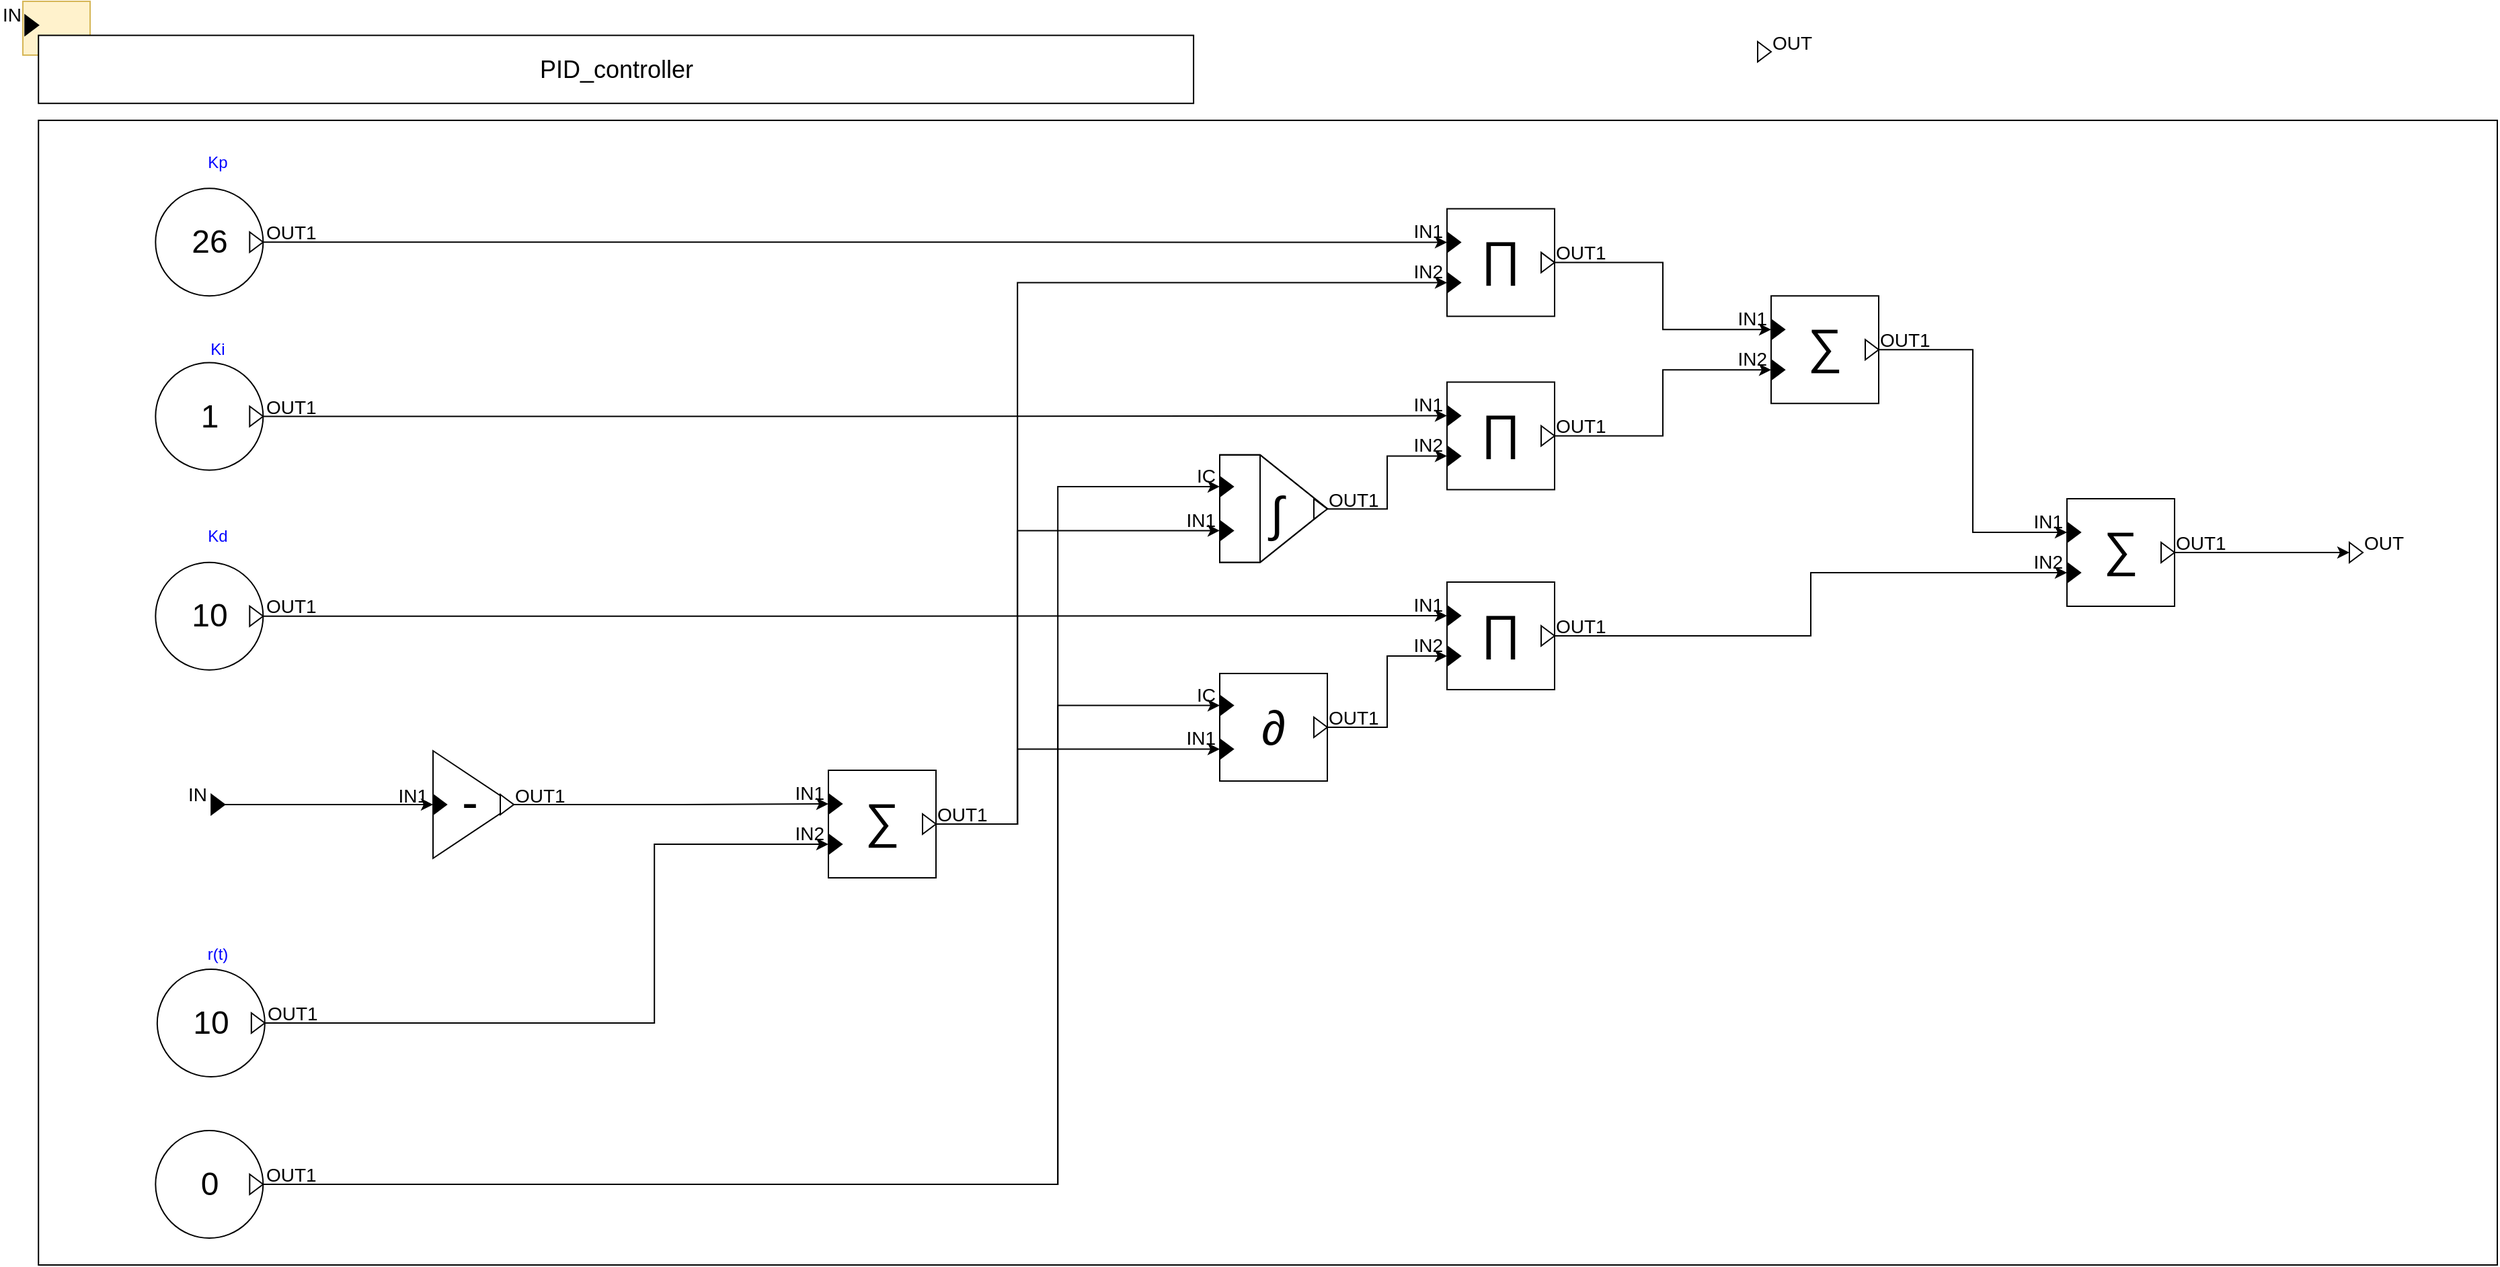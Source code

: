 <mxfile version="24.7.17">
  <diagram name="Page-1" id="Ytf1YM6_5MHViONbjU5g">
    <mxGraphModel dx="1670" dy="1486" grid="1" gridSize="10" guides="1" tooltips="1" connect="1" arrows="1" fold="1" page="1" pageScale="1" pageWidth="850" pageHeight="1100" math="0" shadow="0">
      <root>
        <mxCell id="0" />
        <mxCell id="1" parent="0" />
        <object label="" placeholders="1" class_name="PID_controller" id="xFvxAx3d5TRpq_XM0aEQ-90">
          <mxCell style="rounded=0;whiteSpace=wrap;html=1;fillColor=#fff2cc;strokeColor=#d6b656;container=0;connectable=0;allowArrows=0;treeFolding=0;moveCells=0;treeMoving=0;comic=0;rotatable=0;expand=1;autosize=1;resizeWidth=1;resizeHeight=1;metaEdit=1;" vertex="1" parent="1">
            <mxGeometry x="990" y="90" width="50" height="40" as="geometry">
              <mxRectangle x="40" y="400" width="50" height="40" as="alternateBounds" />
            </mxGeometry>
          </mxCell>
        </object>
        <object label="%class_name%" placeholders="1" id="xFvxAx3d5TRpq_XM0aEQ-91">
          <mxCell style="rounded=0;whiteSpace=wrap;html=1;fillColor=#ffffff;fontSize=18;connectable=0;allowArrows=0;rotatable=0;cloneable=0;deletable=0;" vertex="1" parent="xFvxAx3d5TRpq_XM0aEQ-90">
            <mxGeometry x="11.607" y="25.294" width="858.929" height="50.588" as="geometry" />
          </mxCell>
        </object>
        <mxCell id="xFvxAx3d5TRpq_XM0aEQ-92" value="" style="rounded=0;whiteSpace=wrap;html=1;fillColor=#ffffff;connectable=0;allowArrows=0;container=1;collapsible=0;portConstraintRotation=0;rotatable=0;cloneable=0;deletable=0;recursiveResize=0;" vertex="1" parent="xFvxAx3d5TRpq_XM0aEQ-90">
          <mxGeometry x="11.61" y="88.53" width="1828.39" height="851.47" as="geometry">
            <mxRectangle x="10" y="70" width="50" height="40" as="alternateBounds" />
          </mxGeometry>
        </mxCell>
        <object label="%value%" placeholders="1" value="26" block_name="" class_name="ConstantBlock" id="xFvxAx3d5TRpq_XM0aEQ-93">
          <mxCell style="ellipse;whiteSpace=wrap;html=1;comic=0;fillColor=#ffffff;fontSize=24;align=center;allowArrows=0;connectable=0;container=1;collapsible=0;recursiveResize=1;direction=west;resizable=0;metaEdit=1;" vertex="1" parent="xFvxAx3d5TRpq_XM0aEQ-92">
            <mxGeometry x="87.054" y="50.588" width="80" height="80" as="geometry" />
          </mxCell>
        </object>
        <object label="%name%" placeholders="1" name="OUT1" class_name="OutputPort" id="xFvxAx3d5TRpq_XM0aEQ-94">
          <mxCell style="triangle;fillColor=#ffffff;fontSize=14;points=[[1,0.5]];allowArrows=0;verticalAlign=middle;horizontal=1;spacingTop=0;align=left;spacingLeft=4;spacingRight=0;html=1;comic=0;treeFolding=0;treeMoving=0;movable=1;resizable=0;rotatable=1;deletable=1;editable=1;connectable=1;movableLabel=1;spacing=2;aspect=fixed;metaEdit=1;" vertex="1" parent="xFvxAx3d5TRpq_XM0aEQ-93">
            <mxGeometry x="70" y="32.5" width="10" height="15" as="geometry">
              <mxPoint x="6" y="-7" as="offset" />
            </mxGeometry>
          </mxCell>
        </object>
        <object label="%value%" placeholders="1" value="1" block_name="" class_name="ConstantBlock" id="xFvxAx3d5TRpq_XM0aEQ-95">
          <mxCell style="ellipse;whiteSpace=wrap;html=1;comic=0;fillColor=#ffffff;fontSize=24;align=center;allowArrows=0;connectable=0;container=1;collapsible=0;recursiveResize=1;direction=west;resizable=0;metaEdit=1;" vertex="1" parent="xFvxAx3d5TRpq_XM0aEQ-92">
            <mxGeometry x="87.054" y="180.221" width="80" height="80" as="geometry" />
          </mxCell>
        </object>
        <object label="%name%" placeholders="1" name="OUT1" class_name="OutputPort" id="xFvxAx3d5TRpq_XM0aEQ-96">
          <mxCell style="triangle;fillColor=#ffffff;fontSize=14;points=[[1,0.5]];allowArrows=0;verticalAlign=middle;horizontal=1;spacingTop=0;align=left;spacingLeft=4;spacingRight=0;html=1;comic=0;treeFolding=0;treeMoving=0;movable=1;resizable=0;rotatable=1;deletable=1;editable=1;connectable=1;movableLabel=1;spacing=2;aspect=fixed;metaEdit=1;" vertex="1" parent="xFvxAx3d5TRpq_XM0aEQ-95">
            <mxGeometry x="70" y="32.5" width="10" height="15" as="geometry">
              <mxPoint x="6" y="-7" as="offset" />
            </mxGeometry>
          </mxCell>
        </object>
        <object label="%value%" placeholders="1" value="10" block_name="" class_name="ConstantBlock" id="xFvxAx3d5TRpq_XM0aEQ-97">
          <mxCell style="ellipse;whiteSpace=wrap;html=1;comic=0;fillColor=#ffffff;fontSize=24;align=center;allowArrows=0;connectable=0;container=1;collapsible=0;recursiveResize=1;direction=west;resizable=0;metaEdit=1;" vertex="1" parent="xFvxAx3d5TRpq_XM0aEQ-92">
            <mxGeometry x="87.054" y="328.824" width="80" height="80" as="geometry" />
          </mxCell>
        </object>
        <object label="%name%" placeholders="1" name="OUT1" class_name="OutputPort" id="xFvxAx3d5TRpq_XM0aEQ-98">
          <mxCell style="triangle;fillColor=#ffffff;fontSize=14;points=[[1,0.5]];allowArrows=0;verticalAlign=middle;horizontal=1;spacingTop=0;align=left;spacingLeft=4;spacingRight=0;html=1;comic=0;treeFolding=0;treeMoving=0;movable=1;resizable=0;rotatable=1;deletable=1;editable=1;connectable=1;movableLabel=1;spacing=2;aspect=fixed;metaEdit=1;" vertex="1" parent="xFvxAx3d5TRpq_XM0aEQ-97">
            <mxGeometry x="70" y="32.5" width="10" height="15" as="geometry">
              <mxPoint x="6" y="-7" as="offset" />
            </mxGeometry>
          </mxCell>
        </object>
        <mxCell id="xFvxAx3d5TRpq_XM0aEQ-99" value="Kp" style="text;html=1;align=center;verticalAlign=middle;whiteSpace=wrap;rounded=0;fontColor=#0000FF;" vertex="1" parent="xFvxAx3d5TRpq_XM0aEQ-92">
          <mxGeometry x="98.661" y="12.647" width="69.643" height="37.941" as="geometry" />
        </mxCell>
        <mxCell id="xFvxAx3d5TRpq_XM0aEQ-100" value="Ki" style="text;html=1;align=center;verticalAlign=middle;whiteSpace=wrap;rounded=0;fontColor=#0000FF;" vertex="1" parent="xFvxAx3d5TRpq_XM0aEQ-92">
          <mxGeometry x="98.661" y="151.765" width="69.643" height="37.941" as="geometry" />
        </mxCell>
        <mxCell id="xFvxAx3d5TRpq_XM0aEQ-101" value="Kd" style="text;html=1;align=center;verticalAlign=middle;whiteSpace=wrap;rounded=0;fontColor=#0000FF;" vertex="1" parent="xFvxAx3d5TRpq_XM0aEQ-92">
          <mxGeometry x="98.661" y="290.882" width="69.643" height="37.941" as="geometry" />
        </mxCell>
        <mxCell id="xFvxAx3d5TRpq_XM0aEQ-102" style="edgeStyle=orthogonalEdgeStyle;rounded=0;orthogonalLoop=1;jettySize=auto;html=1;exitX=1;exitY=0.5;exitDx=0;exitDy=0;entryX=0;entryY=0.5;entryDx=0;entryDy=0;" edge="1" parent="xFvxAx3d5TRpq_XM0aEQ-92" source="xFvxAx3d5TRpq_XM0aEQ-103" target="xFvxAx3d5TRpq_XM0aEQ-110">
          <mxGeometry relative="1" as="geometry" />
        </mxCell>
        <object label="%name%" placeholders="1" name="IN" class_name="InputPort" id="xFvxAx3d5TRpq_XM0aEQ-103">
          <mxCell style="triangle;fontSize=14;points=[[0,0.5],[1,0.5]];allowArrows=0;verticalAlign=middle;horizontal=1;spacingTop=0;align=right;spacingLeft=0;spacingRight=8;html=1;comic=0;treeFolding=0;treeMoving=0;resizable=0;movableLabel=1;spacing=2;aspect=fixed;fillColor=#000000;metaEdit=1;" vertex="1" parent="xFvxAx3d5TRpq_XM0aEQ-92">
            <mxGeometry x="128.483" y="501.471" width="10" height="15" as="geometry">
              <mxPoint x="-4" y="-8" as="offset" />
            </mxGeometry>
          </mxCell>
        </object>
        <object label="%name%" placeholders="1" name="OUT" class_name="OutputPort" id="xFvxAx3d5TRpq_XM0aEQ-104">
          <mxCell style="triangle;fillColor=#ffffff;fontSize=14;points=[[0,0.5],[1,0.5]];allowArrows=0;verticalAlign=middle;horizontal=1;spacingTop=0;align=left;spacingLeft=4;spacingRight=0;html=1;comic=0;treeFolding=0;treeMoving=0;movable=1;resizable=0;rotatable=1;deletable=1;editable=1;connectable=1;movableLabel=1;spacing=2;aspect=fixed;metaEdit=1;" vertex="1" parent="xFvxAx3d5TRpq_XM0aEQ-92">
            <mxGeometry x="1718.393" y="313.971" width="10" height="15" as="geometry">
              <mxPoint x="5" y="-7" as="offset" />
            </mxGeometry>
          </mxCell>
        </object>
        <object label="%value%" placeholders="1" value="10" block_name="" class_name="ConstantBlock" id="xFvxAx3d5TRpq_XM0aEQ-105">
          <mxCell style="ellipse;whiteSpace=wrap;html=1;comic=0;fillColor=#ffffff;fontSize=24;align=center;allowArrows=0;connectable=0;container=1;collapsible=0;recursiveResize=1;direction=west;resizable=0;metaEdit=1;" vertex="1" parent="xFvxAx3d5TRpq_XM0aEQ-92">
            <mxGeometry x="88.304" y="631.474" width="80" height="80" as="geometry" />
          </mxCell>
        </object>
        <object label="%name%" placeholders="1" name="OUT1" class_name="OutputPort" id="xFvxAx3d5TRpq_XM0aEQ-106">
          <mxCell style="triangle;fillColor=#ffffff;fontSize=14;points=[[1,0.5]];allowArrows=0;verticalAlign=middle;horizontal=1;spacingTop=0;align=left;spacingLeft=4;spacingRight=0;html=1;comic=0;treeFolding=0;treeMoving=0;movable=1;resizable=0;rotatable=1;deletable=1;editable=1;connectable=1;movableLabel=1;spacing=2;aspect=fixed;metaEdit=1;" vertex="1" parent="xFvxAx3d5TRpq_XM0aEQ-105">
            <mxGeometry x="70" y="32.5" width="10" height="15" as="geometry">
              <mxPoint x="6" y="-7" as="offset" />
            </mxGeometry>
          </mxCell>
        </object>
        <mxCell id="xFvxAx3d5TRpq_XM0aEQ-107" value="r(t)" style="text;html=1;align=center;verticalAlign=middle;whiteSpace=wrap;rounded=0;fontColor=#0000FF;" vertex="1" parent="xFvxAx3d5TRpq_XM0aEQ-92">
          <mxGeometry x="98.661" y="601.472" width="69.643" height="37.941" as="geometry" />
        </mxCell>
        <object label="%symbol%" placeholders="1" symbol="-" class_name="NegatorBlock" block_name="" id="xFvxAx3d5TRpq_XM0aEQ-108">
          <mxCell style="triangle;whiteSpace=wrap;html=1;comic=0;fontSize=36;align=center;allowArrows=0;recursiveResize=0;resizable=0;fillColor=#FFFFFF;points=[];spacingLeft=-5;container=1;collapsible=0;spacingTop=-6;metaEdit=1;connectable=0;" vertex="1" parent="xFvxAx3d5TRpq_XM0aEQ-92">
            <mxGeometry x="293.393" y="468.971" width="60" height="80" as="geometry" />
          </mxCell>
        </object>
        <object label="%name%" placeholders="1" name="OUT1" class_name="OutputPort" id="xFvxAx3d5TRpq_XM0aEQ-109">
          <mxCell style="triangle;fillColor=#ffffff;fontSize=14;points=[[1,0.5]];allowArrows=0;verticalAlign=middle;horizontal=1;spacingTop=0;align=left;spacingLeft=4;spacingRight=0;html=1;comic=0;treeFolding=0;treeMoving=0;movable=1;resizable=0;rotatable=1;deletable=1;editable=1;connectable=1;movableLabel=1;spacing=2;aspect=fixed;metaEdit=1;" vertex="1" parent="xFvxAx3d5TRpq_XM0aEQ-108">
            <mxGeometry x="50" y="32.5" width="10" height="15" as="geometry">
              <mxPoint x="5" y="-7" as="offset" />
            </mxGeometry>
          </mxCell>
        </object>
        <object label="%name%" placeholders="1" name="IN1" class_name="InputPort" id="xFvxAx3d5TRpq_XM0aEQ-110">
          <mxCell style="triangle;fontSize=14;points=[[0,0.5]];allowArrows=0;verticalAlign=middle;horizontal=1;spacingTop=0;align=right;spacingLeft=0;spacingRight=8;html=1;comic=0;treeFolding=0;treeMoving=0;resizable=0;movableLabel=1;spacing=2;aspect=fixed;fillColor=#000000;metaEdit=1;" vertex="1" parent="xFvxAx3d5TRpq_XM0aEQ-108">
            <mxGeometry y="32.5" width="10" height="15" as="geometry">
              <mxPoint x="-5" y="-7" as="offset" />
            </mxGeometry>
          </mxCell>
        </object>
        <object label="%symbol%" placeholders="1" symbol="&amp;sum;" class_name="AdderBlock" block_name="" numberOfInputs="2" id="xFvxAx3d5TRpq_XM0aEQ-111">
          <mxCell style="whiteSpace=wrap;html=1;aspect=fixed;comic=0;fillColor=#FFFFFF;fontSize=36;align=center;resizable=0;container=1;collapsible=0;points=[];allowArrows=0;spacingTop=-6;metaEdit=1;connectable=0;" vertex="1" parent="xFvxAx3d5TRpq_XM0aEQ-92">
            <mxGeometry x="587.393" y="483.471" width="80" height="80" as="geometry" />
          </mxCell>
        </object>
        <object label="%name%" placeholders="1" name="OUT1" class_name="OutputPort" id="xFvxAx3d5TRpq_XM0aEQ-112">
          <mxCell style="triangle;fillColor=#ffffff;fontSize=14;points=[[1,0.5]];allowArrows=0;verticalAlign=middle;horizontal=1;spacingTop=0;align=left;spacingLeft=4;spacingRight=0;html=1;comic=0;treeFolding=0;treeMoving=0;movable=1;resizable=0;rotatable=1;deletable=1;editable=1;connectable=1;movableLabel=1;spacing=2;aspect=fixed;metaEdit=1;" vertex="1" parent="xFvxAx3d5TRpq_XM0aEQ-111">
            <mxGeometry x="70" y="32.5" width="10" height="15" as="geometry">
              <mxPoint x="5" y="-7" as="offset" />
            </mxGeometry>
          </mxCell>
        </object>
        <object label="%name%" placeholders="1" name="IN1" class_name="InputPort" id="xFvxAx3d5TRpq_XM0aEQ-113">
          <mxCell style="triangle;fontSize=14;points=[[0,0.5]];allowArrows=0;verticalAlign=middle;horizontal=1;spacingTop=0;align=right;spacingLeft=0;spacingRight=8;html=1;comic=0;treeFolding=0;treeMoving=0;resizable=0;movableLabel=1;spacing=2;aspect=fixed;fillColor=#000000;metaEdit=1;" vertex="1" parent="xFvxAx3d5TRpq_XM0aEQ-111">
            <mxGeometry y="17.5" width="10" height="15" as="geometry">
              <mxPoint x="-4" y="-8" as="offset" />
            </mxGeometry>
          </mxCell>
        </object>
        <object label="%name%" placeholders="1" name="IN2" class_name="InputPort" id="xFvxAx3d5TRpq_XM0aEQ-114">
          <mxCell style="triangle;fontSize=14;points=[[0,0.5]];allowArrows=0;verticalAlign=middle;horizontal=1;spacingTop=0;align=right;spacingLeft=0;spacingRight=8;html=1;comic=0;treeFolding=0;treeMoving=0;resizable=0;movableLabel=1;spacing=2;aspect=fixed;fillColor=#000000;metaEdit=1;" vertex="1" parent="xFvxAx3d5TRpq_XM0aEQ-111">
            <mxGeometry y="47.5" width="10" height="15" as="geometry">
              <mxPoint x="-4" y="-8" as="offset" />
            </mxGeometry>
          </mxCell>
        </object>
        <mxCell id="xFvxAx3d5TRpq_XM0aEQ-115" style="edgeStyle=orthogonalEdgeStyle;rounded=0;orthogonalLoop=1;jettySize=auto;html=1;exitX=1;exitY=0.5;exitDx=0;exitDy=0;entryX=0;entryY=0.5;entryDx=0;entryDy=0;" edge="1" parent="xFvxAx3d5TRpq_XM0aEQ-92" source="xFvxAx3d5TRpq_XM0aEQ-106" target="xFvxAx3d5TRpq_XM0aEQ-114">
          <mxGeometry relative="1" as="geometry">
            <Array as="points">
              <mxPoint x="458" y="671" />
              <mxPoint x="458" y="538" />
            </Array>
          </mxGeometry>
        </mxCell>
        <mxCell id="xFvxAx3d5TRpq_XM0aEQ-116" style="edgeStyle=orthogonalEdgeStyle;rounded=0;orthogonalLoop=1;jettySize=auto;html=1;exitX=1;exitY=0.5;exitDx=0;exitDy=0;entryX=0;entryY=0.5;entryDx=0;entryDy=0;" edge="1" parent="xFvxAx3d5TRpq_XM0aEQ-92" source="xFvxAx3d5TRpq_XM0aEQ-109" target="xFvxAx3d5TRpq_XM0aEQ-113">
          <mxGeometry relative="1" as="geometry" />
        </mxCell>
        <object label="%symbol%" placeholders="1" symbol="&amp;part;" class_name="DerivatorBlock" block_name="" id="xFvxAx3d5TRpq_XM0aEQ-117">
          <mxCell style="whiteSpace=wrap;html=1;aspect=fixed;comic=0;fillColor=#FFFFFF;fontSize=36;align=center;resizable=0;container=1;collapsible=0;points=[];allowArrows=0;metaEdit=1;connectable=0;" vertex="1" parent="xFvxAx3d5TRpq_XM0aEQ-92">
            <mxGeometry x="878.393" y="411.471" width="80" height="80" as="geometry" />
          </mxCell>
        </object>
        <object label="%name%" placeholders="1" name="OUT1" class_name="OutputPort" id="xFvxAx3d5TRpq_XM0aEQ-118">
          <mxCell style="triangle;fillColor=#ffffff;fontSize=14;points=[[1,0.5]];allowArrows=0;verticalAlign=middle;horizontal=1;spacingTop=0;align=left;spacingLeft=4;spacingRight=0;html=1;comic=0;treeFolding=0;treeMoving=0;movable=1;resizable=0;rotatable=1;deletable=1;editable=1;connectable=1;movableLabel=1;spacing=2;aspect=fixed;metaEdit=1;" vertex="1" parent="xFvxAx3d5TRpq_XM0aEQ-117">
            <mxGeometry x="70" y="32.5" width="10" height="15" as="geometry">
              <mxPoint x="5" y="-7" as="offset" />
            </mxGeometry>
          </mxCell>
        </object>
        <object label="%name%" placeholders="1" name="IC" class_name="InputPort" id="xFvxAx3d5TRpq_XM0aEQ-119">
          <mxCell style="triangle;fontSize=14;points=[[0,0.5]];allowArrows=0;verticalAlign=middle;horizontal=1;spacingTop=0;align=right;spacingLeft=0;spacingRight=8;html=1;comic=0;treeFolding=0;treeMoving=0;resizable=0;movableLabel=1;spacing=2;aspect=fixed;fillColor=#000000;metaEdit=1;" vertex="1" parent="xFvxAx3d5TRpq_XM0aEQ-117">
            <mxGeometry y="16.25" width="10" height="15" as="geometry">
              <mxPoint x="-4" y="-8" as="offset" />
            </mxGeometry>
          </mxCell>
        </object>
        <object label="%name%" placeholders="1" name="IN1" class_name="InputPort" id="xFvxAx3d5TRpq_XM0aEQ-120">
          <mxCell style="triangle;fontSize=14;points=[[0,0.5]];allowArrows=0;verticalAlign=middle;horizontal=1;spacingTop=0;align=right;spacingLeft=0;spacingRight=8;html=1;comic=0;treeFolding=0;treeMoving=0;resizable=0;movableLabel=1;spacing=2;aspect=fixed;fillColor=#000000;metaEdit=1;" vertex="1" parent="xFvxAx3d5TRpq_XM0aEQ-117">
            <mxGeometry y="48.75" width="10" height="15" as="geometry">
              <mxPoint x="-4" y="-8" as="offset" />
            </mxGeometry>
          </mxCell>
        </object>
        <object label="%symbol%" placeholders="1" symbol="&amp;sum;" class_name="AdderBlock" block_name="" numberOfInputs="2" id="xFvxAx3d5TRpq_XM0aEQ-121">
          <mxCell style="whiteSpace=wrap;html=1;aspect=fixed;comic=0;fillColor=#FFFFFF;fontSize=36;align=center;resizable=0;container=1;collapsible=0;points=[];allowArrows=0;spacingTop=-6;metaEdit=1;connectable=0;" vertex="1" parent="xFvxAx3d5TRpq_XM0aEQ-92">
            <mxGeometry x="1288.393" y="130.591" width="80" height="80" as="geometry" />
          </mxCell>
        </object>
        <object label="%name%" placeholders="1" name="OUT1" class_name="OutputPort" id="xFvxAx3d5TRpq_XM0aEQ-122">
          <mxCell style="triangle;fillColor=#ffffff;fontSize=14;points=[[1,0.5]];allowArrows=0;verticalAlign=middle;horizontal=1;spacingTop=0;align=left;spacingLeft=4;spacingRight=0;html=1;comic=0;treeFolding=0;treeMoving=0;movable=1;resizable=0;rotatable=1;deletable=1;editable=1;connectable=1;movableLabel=1;spacing=2;aspect=fixed;metaEdit=1;" vertex="1" parent="xFvxAx3d5TRpq_XM0aEQ-121">
            <mxGeometry x="70" y="32.5" width="10" height="15" as="geometry">
              <mxPoint x="5" y="-7" as="offset" />
            </mxGeometry>
          </mxCell>
        </object>
        <object label="%name%" placeholders="1" name="IN1" class_name="InputPort" id="xFvxAx3d5TRpq_XM0aEQ-123">
          <mxCell style="triangle;fontSize=14;points=[[0,0.5]];allowArrows=0;verticalAlign=middle;horizontal=1;spacingTop=0;align=right;spacingLeft=0;spacingRight=8;html=1;comic=0;treeFolding=0;treeMoving=0;resizable=0;movableLabel=1;spacing=2;aspect=fixed;fillColor=#000000;metaEdit=1;" vertex="1" parent="xFvxAx3d5TRpq_XM0aEQ-121">
            <mxGeometry y="17.5" width="10" height="15" as="geometry">
              <mxPoint x="-4" y="-8" as="offset" />
            </mxGeometry>
          </mxCell>
        </object>
        <object label="%name%" placeholders="1" name="IN2" class_name="InputPort" id="xFvxAx3d5TRpq_XM0aEQ-124">
          <mxCell style="triangle;fontSize=14;points=[[0,0.5]];allowArrows=0;verticalAlign=middle;horizontal=1;spacingTop=0;align=right;spacingLeft=0;spacingRight=8;html=1;comic=0;treeFolding=0;treeMoving=0;resizable=0;movableLabel=1;spacing=2;aspect=fixed;fillColor=#000000;metaEdit=1;" vertex="1" parent="xFvxAx3d5TRpq_XM0aEQ-121">
            <mxGeometry y="47.5" width="10" height="15" as="geometry">
              <mxPoint x="-4" y="-8" as="offset" />
            </mxGeometry>
          </mxCell>
        </object>
        <object label="%symbol%" placeholders="1" symbol="&amp;sum;" class_name="AdderBlock" block_name="" numberOfInputs="2" id="xFvxAx3d5TRpq_XM0aEQ-125">
          <mxCell style="whiteSpace=wrap;html=1;aspect=fixed;comic=0;fillColor=#FFFFFF;fontSize=36;align=center;resizable=0;container=1;collapsible=0;points=[];allowArrows=0;spacingTop=-6;metaEdit=1;connectable=0;" vertex="1" parent="xFvxAx3d5TRpq_XM0aEQ-92">
            <mxGeometry x="1508.393" y="281.471" width="80" height="80" as="geometry" />
          </mxCell>
        </object>
        <object label="%name%" placeholders="1" name="OUT1" class_name="OutputPort" id="xFvxAx3d5TRpq_XM0aEQ-126">
          <mxCell style="triangle;fillColor=#ffffff;fontSize=14;points=[[1,0.5]];allowArrows=0;verticalAlign=middle;horizontal=1;spacingTop=0;align=left;spacingLeft=4;spacingRight=0;html=1;comic=0;treeFolding=0;treeMoving=0;movable=1;resizable=0;rotatable=1;deletable=1;editable=1;connectable=1;movableLabel=1;spacing=2;aspect=fixed;metaEdit=1;" vertex="1" parent="xFvxAx3d5TRpq_XM0aEQ-125">
            <mxGeometry x="70" y="32.5" width="10" height="15" as="geometry">
              <mxPoint x="5" y="-7" as="offset" />
            </mxGeometry>
          </mxCell>
        </object>
        <object label="%name%" placeholders="1" name="IN1" class_name="InputPort" id="xFvxAx3d5TRpq_XM0aEQ-127">
          <mxCell style="triangle;fontSize=14;points=[[0,0.5]];allowArrows=0;verticalAlign=middle;horizontal=1;spacingTop=0;align=right;spacingLeft=0;spacingRight=8;html=1;comic=0;treeFolding=0;treeMoving=0;resizable=0;movableLabel=1;spacing=2;aspect=fixed;fillColor=#000000;metaEdit=1;" vertex="1" parent="xFvxAx3d5TRpq_XM0aEQ-125">
            <mxGeometry y="17.5" width="10" height="15" as="geometry">
              <mxPoint x="-4" y="-8" as="offset" />
            </mxGeometry>
          </mxCell>
        </object>
        <object label="%name%" placeholders="1" name="IN2" class_name="InputPort" id="xFvxAx3d5TRpq_XM0aEQ-128">
          <mxCell style="triangle;fontSize=14;points=[[0,0.5]];allowArrows=0;verticalAlign=middle;horizontal=1;spacingTop=0;align=right;spacingLeft=0;spacingRight=8;html=1;comic=0;treeFolding=0;treeMoving=0;resizable=0;movableLabel=1;spacing=2;aspect=fixed;fillColor=#000000;metaEdit=1;" vertex="1" parent="xFvxAx3d5TRpq_XM0aEQ-125">
            <mxGeometry y="47.5" width="10" height="15" as="geometry">
              <mxPoint x="-4" y="-8" as="offset" />
            </mxGeometry>
          </mxCell>
        </object>
        <object label="%symbol%" placeholders="1" symbol="&amp;prod;" class_name="ProductBlock" block_name="" numberOfInputs="2" id="xFvxAx3d5TRpq_XM0aEQ-129">
          <mxCell style="whiteSpace=wrap;html=1;aspect=fixed;comic=0;fillColor=#FFFFFF;fontSize=36;align=center;resizable=0;container=1;collapsible=0;points=[];allowArrows=0;spacingTop=-6;metaEdit=1;connectable=0;" vertex="1" parent="xFvxAx3d5TRpq_XM0aEQ-92">
            <mxGeometry x="1047.39" y="65.76" width="80" height="80" as="geometry" />
          </mxCell>
        </object>
        <object label="%name%" placeholders="1" name="OUT1" class_name="OutputPort" id="xFvxAx3d5TRpq_XM0aEQ-130">
          <mxCell style="triangle;fillColor=#ffffff;fontSize=14;points=[[1,0.5]];allowArrows=0;verticalAlign=middle;horizontal=1;spacingTop=0;align=left;spacingLeft=4;spacingRight=0;html=1;comic=0;treeFolding=0;treeMoving=0;movable=1;resizable=0;rotatable=1;deletable=1;editable=1;connectable=1;movableLabel=1;spacing=2;aspect=fixed;metaEdit=1;" vertex="1" parent="xFvxAx3d5TRpq_XM0aEQ-129">
            <mxGeometry x="70" y="32.5" width="10" height="15" as="geometry">
              <mxPoint x="5" y="-7" as="offset" />
            </mxGeometry>
          </mxCell>
        </object>
        <object label="%name%" placeholders="1" name="IN1" class_name="InputPort" id="xFvxAx3d5TRpq_XM0aEQ-131">
          <mxCell style="triangle;fontSize=14;points=[[0,0.5]];allowArrows=0;verticalAlign=middle;horizontal=1;spacingTop=0;align=right;spacingLeft=0;spacingRight=8;html=1;comic=0;treeFolding=0;treeMoving=0;resizable=0;movableLabel=1;spacing=2;aspect=fixed;fillColor=#000000;metaEdit=1;" vertex="1" parent="xFvxAx3d5TRpq_XM0aEQ-129">
            <mxGeometry y="17.5" width="10" height="15" as="geometry">
              <mxPoint x="-4" y="-8" as="offset" />
            </mxGeometry>
          </mxCell>
        </object>
        <object label="%name%" placeholders="1" name="IN2" class_name="InputPort" id="xFvxAx3d5TRpq_XM0aEQ-132">
          <mxCell style="triangle;fontSize=14;points=[[0,0.5]];allowArrows=0;verticalAlign=middle;horizontal=1;spacingTop=0;align=right;spacingLeft=0;spacingRight=8;html=1;comic=0;treeFolding=0;treeMoving=0;resizable=0;movableLabel=1;spacing=2;aspect=fixed;fillColor=#000000;metaEdit=1;" vertex="1" parent="xFvxAx3d5TRpq_XM0aEQ-129">
            <mxGeometry y="47.5" width="10" height="15" as="geometry">
              <mxPoint x="-4" y="-8" as="offset" />
            </mxGeometry>
          </mxCell>
        </object>
        <mxCell id="xFvxAx3d5TRpq_XM0aEQ-133" style="edgeStyle=orthogonalEdgeStyle;rounded=0;orthogonalLoop=1;jettySize=auto;html=1;exitX=1;exitY=0.5;exitDx=0;exitDy=0;entryX=0;entryY=0.5;entryDx=0;entryDy=0;" edge="1" parent="xFvxAx3d5TRpq_XM0aEQ-92" source="xFvxAx3d5TRpq_XM0aEQ-94" target="xFvxAx3d5TRpq_XM0aEQ-131">
          <mxGeometry relative="1" as="geometry" />
        </mxCell>
        <mxCell id="xFvxAx3d5TRpq_XM0aEQ-134" style="edgeStyle=orthogonalEdgeStyle;rounded=0;orthogonalLoop=1;jettySize=auto;html=1;exitX=1;exitY=0.5;exitDx=0;exitDy=0;entryX=0;entryY=0.5;entryDx=0;entryDy=0;" edge="1" parent="xFvxAx3d5TRpq_XM0aEQ-92" source="xFvxAx3d5TRpq_XM0aEQ-112" target="xFvxAx3d5TRpq_XM0aEQ-132">
          <mxGeometry relative="1" as="geometry">
            <Array as="points">
              <mxPoint x="728" y="523" />
              <mxPoint x="728" y="121" />
            </Array>
          </mxGeometry>
        </mxCell>
        <object label="%symbol%" placeholders="1" symbol="&amp;prod;" class_name="ProductBlock" block_name="" numberOfInputs="2" id="xFvxAx3d5TRpq_XM0aEQ-135">
          <mxCell style="whiteSpace=wrap;html=1;aspect=fixed;comic=0;fillColor=#FFFFFF;fontSize=36;align=center;resizable=0;container=1;collapsible=0;points=[];allowArrows=0;spacingTop=-6;metaEdit=1;connectable=0;" vertex="1" parent="xFvxAx3d5TRpq_XM0aEQ-92">
            <mxGeometry x="1047.39" y="194.71" width="80" height="80" as="geometry" />
          </mxCell>
        </object>
        <object label="%name%" placeholders="1" name="OUT1" class_name="OutputPort" id="xFvxAx3d5TRpq_XM0aEQ-136">
          <mxCell style="triangle;fillColor=#ffffff;fontSize=14;points=[[1,0.5]];allowArrows=0;verticalAlign=middle;horizontal=1;spacingTop=0;align=left;spacingLeft=4;spacingRight=0;html=1;comic=0;treeFolding=0;treeMoving=0;movable=1;resizable=0;rotatable=1;deletable=1;editable=1;connectable=1;movableLabel=1;spacing=2;aspect=fixed;metaEdit=1;" vertex="1" parent="xFvxAx3d5TRpq_XM0aEQ-135">
            <mxGeometry x="70" y="32.5" width="10" height="15" as="geometry">
              <mxPoint x="5" y="-7" as="offset" />
            </mxGeometry>
          </mxCell>
        </object>
        <object label="%name%" placeholders="1" name="IN1" class_name="InputPort" id="xFvxAx3d5TRpq_XM0aEQ-137">
          <mxCell style="triangle;fontSize=14;points=[[0,0.5]];allowArrows=0;verticalAlign=middle;horizontal=1;spacingTop=0;align=right;spacingLeft=0;spacingRight=8;html=1;comic=0;treeFolding=0;treeMoving=0;resizable=0;movableLabel=1;spacing=2;aspect=fixed;fillColor=#000000;metaEdit=1;" vertex="1" parent="xFvxAx3d5TRpq_XM0aEQ-135">
            <mxGeometry y="17.5" width="10" height="15" as="geometry">
              <mxPoint x="-4" y="-8" as="offset" />
            </mxGeometry>
          </mxCell>
        </object>
        <object label="%name%" placeholders="1" name="IN2" class_name="InputPort" id="xFvxAx3d5TRpq_XM0aEQ-138">
          <mxCell style="triangle;fontSize=14;points=[[0,0.5]];allowArrows=0;verticalAlign=middle;horizontal=1;spacingTop=0;align=right;spacingLeft=0;spacingRight=8;html=1;comic=0;treeFolding=0;treeMoving=0;resizable=0;movableLabel=1;spacing=2;aspect=fixed;fillColor=#000000;metaEdit=1;" vertex="1" parent="xFvxAx3d5TRpq_XM0aEQ-135">
            <mxGeometry y="47.5" width="10" height="15" as="geometry">
              <mxPoint x="-4" y="-8" as="offset" />
            </mxGeometry>
          </mxCell>
        </object>
        <mxCell id="xFvxAx3d5TRpq_XM0aEQ-139" style="edgeStyle=orthogonalEdgeStyle;rounded=0;orthogonalLoop=1;jettySize=auto;html=1;exitX=1;exitY=0.5;exitDx=0;exitDy=0;entryX=0;entryY=0.5;entryDx=0;entryDy=0;" edge="1" parent="xFvxAx3d5TRpq_XM0aEQ-92" source="xFvxAx3d5TRpq_XM0aEQ-96" target="xFvxAx3d5TRpq_XM0aEQ-137">
          <mxGeometry relative="1" as="geometry" />
        </mxCell>
        <object label="%symbol%" class_name="IntegratorBlock" block_name="" symbol="&amp;int;" placeholders="1" id="xFvxAx3d5TRpq_XM0aEQ-140">
          <mxCell style="shape=stencil(7ZVNDoMgEIVPw95IF24b294DFSuRggGq7e3LjzYSS6NRdybGMM7jyzi8CQCmskINBnFUAXgBcZxE+qXDzg+RbHCu3LcWCYIyil1GKsFr3JFC9QTCKiyIMll4BdFZa8zzXcA054xpGuFMepKJEMS3kHakylBe3wV/suIfbVA3yBQ60f1UD3sevDUterkf7Fvy9iJd6lIqJWxEhftgEx972qncZCvuZticcomXbbWGC/jDd2XAciNRyQWeb8qSUOoGKVjxYeTDyOuOe6eDWd/AWXM3SOeOiYUGplAvbNrdfTbzAQ==);whiteSpace=wrap;html=1;aspect=fixed;resizable=0;container=1;collapsible=0;spacingLeft=5;connectable=0;allowArrows=0;fontSize=36;spacingTop=7;metaEdit=1;" vertex="1" parent="xFvxAx3d5TRpq_XM0aEQ-92">
            <mxGeometry x="878.39" y="248.82" width="80" height="80" as="geometry" />
          </mxCell>
        </object>
        <object label="%name%" placeholders="1" name="OUT1" class_name="OutputPort" id="xFvxAx3d5TRpq_XM0aEQ-141">
          <mxCell style="triangle;fillColor=#ffffff;fontSize=14;points=[[1,0.5]];allowArrows=0;verticalAlign=middle;horizontal=1;spacingTop=0;align=left;spacingLeft=4;spacingRight=0;html=1;comic=0;treeFolding=0;treeMoving=0;movable=1;resizable=0;rotatable=1;deletable=1;editable=1;connectable=1;movableLabel=1;spacing=2;aspect=fixed;metaEdit=1;" vertex="1" parent="xFvxAx3d5TRpq_XM0aEQ-140">
            <mxGeometry x="70" y="32.75" width="10" height="15" as="geometry">
              <mxPoint x="5" y="-7" as="offset" />
            </mxGeometry>
          </mxCell>
        </object>
        <object label="%name%" placeholders="1" name="IC" class_name="InputPort" id="xFvxAx3d5TRpq_XM0aEQ-142">
          <mxCell style="triangle;fontSize=14;points=[[0,0.5]];allowArrows=0;verticalAlign=middle;horizontal=1;spacingTop=0;align=right;spacingLeft=0;spacingRight=8;html=1;comic=0;treeFolding=0;treeMoving=0;resizable=0;movableLabel=1;spacing=2;aspect=fixed;fillColor=#000000;metaEdit=1;" vertex="1" parent="xFvxAx3d5TRpq_XM0aEQ-140">
            <mxGeometry y="16.12" width="10" height="15" as="geometry">
              <mxPoint x="-4" y="-8" as="offset" />
            </mxGeometry>
          </mxCell>
        </object>
        <object label="%name%" placeholders="1" name="IN1" class_name="InputPort" id="xFvxAx3d5TRpq_XM0aEQ-143">
          <mxCell style="triangle;fontSize=14;points=[[0,0.5]];allowArrows=0;verticalAlign=middle;horizontal=1;spacingTop=0;align=right;spacingLeft=0;spacingRight=8;html=1;comic=0;treeFolding=0;treeMoving=0;resizable=0;movableLabel=1;spacing=2;aspect=fixed;fillColor=#000000;metaEdit=1;" vertex="1" parent="xFvxAx3d5TRpq_XM0aEQ-140">
            <mxGeometry y="48.87" width="10" height="15" as="geometry">
              <mxPoint x="-4" y="-8" as="offset" />
            </mxGeometry>
          </mxCell>
        </object>
        <mxCell id="xFvxAx3d5TRpq_XM0aEQ-144" style="edgeStyle=orthogonalEdgeStyle;rounded=0;orthogonalLoop=1;jettySize=auto;html=1;exitX=1;exitY=0.5;exitDx=0;exitDy=0;entryX=0;entryY=0.5;entryDx=0;entryDy=0;" edge="1" parent="xFvxAx3d5TRpq_XM0aEQ-92" source="xFvxAx3d5TRpq_XM0aEQ-141" target="xFvxAx3d5TRpq_XM0aEQ-138">
          <mxGeometry relative="1" as="geometry" />
        </mxCell>
        <object label="%symbol%" placeholders="1" symbol="&amp;prod;" class_name="ProductBlock" block_name="" numberOfInputs="2" id="xFvxAx3d5TRpq_XM0aEQ-145">
          <mxCell style="whiteSpace=wrap;html=1;aspect=fixed;comic=0;fillColor=#FFFFFF;fontSize=36;align=center;resizable=0;container=1;collapsible=0;points=[];allowArrows=0;spacingTop=-6;metaEdit=1;connectable=0;" vertex="1" parent="xFvxAx3d5TRpq_XM0aEQ-92">
            <mxGeometry x="1047.39" y="343.47" width="80" height="80" as="geometry" />
          </mxCell>
        </object>
        <object label="%name%" placeholders="1" name="OUT1" class_name="OutputPort" id="xFvxAx3d5TRpq_XM0aEQ-146">
          <mxCell style="triangle;fillColor=#ffffff;fontSize=14;points=[[1,0.5]];allowArrows=0;verticalAlign=middle;horizontal=1;spacingTop=0;align=left;spacingLeft=4;spacingRight=0;html=1;comic=0;treeFolding=0;treeMoving=0;movable=1;resizable=0;rotatable=1;deletable=1;editable=1;connectable=1;movableLabel=1;spacing=2;aspect=fixed;metaEdit=1;" vertex="1" parent="xFvxAx3d5TRpq_XM0aEQ-145">
            <mxGeometry x="70" y="32.5" width="10" height="15" as="geometry">
              <mxPoint x="5" y="-7" as="offset" />
            </mxGeometry>
          </mxCell>
        </object>
        <object label="%name%" placeholders="1" name="IN1" class_name="InputPort" id="xFvxAx3d5TRpq_XM0aEQ-147">
          <mxCell style="triangle;fontSize=14;points=[[0,0.5]];allowArrows=0;verticalAlign=middle;horizontal=1;spacingTop=0;align=right;spacingLeft=0;spacingRight=8;html=1;comic=0;treeFolding=0;treeMoving=0;resizable=0;movableLabel=1;spacing=2;aspect=fixed;fillColor=#000000;metaEdit=1;" vertex="1" parent="xFvxAx3d5TRpq_XM0aEQ-145">
            <mxGeometry y="17.5" width="10" height="15" as="geometry">
              <mxPoint x="-4" y="-8" as="offset" />
            </mxGeometry>
          </mxCell>
        </object>
        <object label="%name%" placeholders="1" name="IN2" class_name="InputPort" id="xFvxAx3d5TRpq_XM0aEQ-148">
          <mxCell style="triangle;fontSize=14;points=[[0,0.5]];allowArrows=0;verticalAlign=middle;horizontal=1;spacingTop=0;align=right;spacingLeft=0;spacingRight=8;html=1;comic=0;treeFolding=0;treeMoving=0;resizable=0;movableLabel=1;spacing=2;aspect=fixed;fillColor=#000000;metaEdit=1;" vertex="1" parent="xFvxAx3d5TRpq_XM0aEQ-145">
            <mxGeometry y="47.5" width="10" height="15" as="geometry">
              <mxPoint x="-4" y="-8" as="offset" />
            </mxGeometry>
          </mxCell>
        </object>
        <mxCell id="xFvxAx3d5TRpq_XM0aEQ-149" style="edgeStyle=orthogonalEdgeStyle;rounded=0;orthogonalLoop=1;jettySize=auto;html=1;exitX=1;exitY=0.5;exitDx=0;exitDy=0;entryX=0;entryY=0.5;entryDx=0;entryDy=0;" edge="1" parent="xFvxAx3d5TRpq_XM0aEQ-92" source="xFvxAx3d5TRpq_XM0aEQ-98" target="xFvxAx3d5TRpq_XM0aEQ-147">
          <mxGeometry relative="1" as="geometry" />
        </mxCell>
        <mxCell id="xFvxAx3d5TRpq_XM0aEQ-150" style="edgeStyle=orthogonalEdgeStyle;rounded=0;orthogonalLoop=1;jettySize=auto;html=1;exitX=1;exitY=0.5;exitDx=0;exitDy=0;entryX=0;entryY=0.5;entryDx=0;entryDy=0;" edge="1" parent="xFvxAx3d5TRpq_XM0aEQ-92" source="xFvxAx3d5TRpq_XM0aEQ-118" target="xFvxAx3d5TRpq_XM0aEQ-148">
          <mxGeometry relative="1" as="geometry" />
        </mxCell>
        <mxCell id="xFvxAx3d5TRpq_XM0aEQ-151" style="edgeStyle=orthogonalEdgeStyle;rounded=0;orthogonalLoop=1;jettySize=auto;html=1;exitX=1;exitY=0.5;exitDx=0;exitDy=0;entryX=0;entryY=0.5;entryDx=0;entryDy=0;" edge="1" parent="xFvxAx3d5TRpq_XM0aEQ-92" source="xFvxAx3d5TRpq_XM0aEQ-130" target="xFvxAx3d5TRpq_XM0aEQ-123">
          <mxGeometry relative="1" as="geometry" />
        </mxCell>
        <mxCell id="xFvxAx3d5TRpq_XM0aEQ-152" style="edgeStyle=orthogonalEdgeStyle;rounded=0;orthogonalLoop=1;jettySize=auto;html=1;exitX=1;exitY=0.5;exitDx=0;exitDy=0;entryX=0;entryY=0.5;entryDx=0;entryDy=0;" edge="1" parent="xFvxAx3d5TRpq_XM0aEQ-92" source="xFvxAx3d5TRpq_XM0aEQ-136" target="xFvxAx3d5TRpq_XM0aEQ-124">
          <mxGeometry relative="1" as="geometry" />
        </mxCell>
        <mxCell id="xFvxAx3d5TRpq_XM0aEQ-153" style="edgeStyle=orthogonalEdgeStyle;rounded=0;orthogonalLoop=1;jettySize=auto;html=1;exitX=1;exitY=0.5;exitDx=0;exitDy=0;entryX=0;entryY=0.5;entryDx=0;entryDy=0;" edge="1" parent="xFvxAx3d5TRpq_XM0aEQ-92" source="xFvxAx3d5TRpq_XM0aEQ-126" target="xFvxAx3d5TRpq_XM0aEQ-104">
          <mxGeometry relative="1" as="geometry" />
        </mxCell>
        <mxCell id="xFvxAx3d5TRpq_XM0aEQ-154" style="edgeStyle=orthogonalEdgeStyle;rounded=0;orthogonalLoop=1;jettySize=auto;html=1;exitX=1;exitY=0.5;exitDx=0;exitDy=0;entryX=0;entryY=0.5;entryDx=0;entryDy=0;" edge="1" parent="xFvxAx3d5TRpq_XM0aEQ-92" source="xFvxAx3d5TRpq_XM0aEQ-122" target="xFvxAx3d5TRpq_XM0aEQ-127">
          <mxGeometry relative="1" as="geometry" />
        </mxCell>
        <mxCell id="xFvxAx3d5TRpq_XM0aEQ-155" style="edgeStyle=orthogonalEdgeStyle;rounded=0;orthogonalLoop=1;jettySize=auto;html=1;exitX=1;exitY=0.5;exitDx=0;exitDy=0;entryX=0;entryY=0.5;entryDx=0;entryDy=0;" edge="1" parent="xFvxAx3d5TRpq_XM0aEQ-92" source="xFvxAx3d5TRpq_XM0aEQ-146" target="xFvxAx3d5TRpq_XM0aEQ-128">
          <mxGeometry relative="1" as="geometry" />
        </mxCell>
        <mxCell id="xFvxAx3d5TRpq_XM0aEQ-156" style="edgeStyle=orthogonalEdgeStyle;rounded=0;orthogonalLoop=1;jettySize=auto;html=1;exitX=1;exitY=0.5;exitDx=0;exitDy=0;entryX=0;entryY=0.5;entryDx=0;entryDy=0;" edge="1" parent="xFvxAx3d5TRpq_XM0aEQ-92" source="xFvxAx3d5TRpq_XM0aEQ-112" target="xFvxAx3d5TRpq_XM0aEQ-120">
          <mxGeometry relative="1" as="geometry">
            <Array as="points">
              <mxPoint x="728" y="523" />
              <mxPoint x="728" y="468" />
            </Array>
          </mxGeometry>
        </mxCell>
        <mxCell id="xFvxAx3d5TRpq_XM0aEQ-157" style="edgeStyle=orthogonalEdgeStyle;rounded=0;orthogonalLoop=1;jettySize=auto;html=1;exitX=1;exitY=0.5;exitDx=0;exitDy=0;entryX=0;entryY=0.5;entryDx=0;entryDy=0;" edge="1" parent="xFvxAx3d5TRpq_XM0aEQ-92" source="xFvxAx3d5TRpq_XM0aEQ-112" target="xFvxAx3d5TRpq_XM0aEQ-143">
          <mxGeometry relative="1" as="geometry">
            <Array as="points">
              <mxPoint x="728" y="523" />
              <mxPoint x="728" y="305" />
            </Array>
          </mxGeometry>
        </mxCell>
        <object label="%value%" placeholders="1" value="0" block_name="" class_name="ConstantBlock" id="xFvxAx3d5TRpq_XM0aEQ-158">
          <mxCell style="ellipse;whiteSpace=wrap;html=1;comic=0;fillColor=#ffffff;fontSize=24;align=center;allowArrows=0;connectable=0;container=1;collapsible=0;recursiveResize=1;direction=west;resizable=0;metaEdit=1;" vertex="1" parent="xFvxAx3d5TRpq_XM0aEQ-92">
            <mxGeometry x="87.05" y="751.47" width="80" height="80" as="geometry" />
          </mxCell>
        </object>
        <object label="%name%" placeholders="1" name="OUT1" class_name="OutputPort" id="xFvxAx3d5TRpq_XM0aEQ-159">
          <mxCell style="triangle;fillColor=#ffffff;fontSize=14;points=[[1,0.5]];allowArrows=0;verticalAlign=middle;horizontal=1;spacingTop=0;align=left;spacingLeft=4;spacingRight=0;html=1;comic=0;treeFolding=0;treeMoving=0;movable=1;resizable=0;rotatable=1;deletable=1;editable=1;connectable=1;movableLabel=1;spacing=2;aspect=fixed;metaEdit=1;" vertex="1" parent="xFvxAx3d5TRpq_XM0aEQ-158">
            <mxGeometry x="70" y="32.5" width="10" height="15" as="geometry">
              <mxPoint x="6" y="-7" as="offset" />
            </mxGeometry>
          </mxCell>
        </object>
        <mxCell id="xFvxAx3d5TRpq_XM0aEQ-160" style="edgeStyle=orthogonalEdgeStyle;rounded=0;orthogonalLoop=1;jettySize=auto;html=1;exitX=1;exitY=0.5;exitDx=0;exitDy=0;entryX=0;entryY=0.5;entryDx=0;entryDy=0;" edge="1" parent="xFvxAx3d5TRpq_XM0aEQ-92" source="xFvxAx3d5TRpq_XM0aEQ-159" target="xFvxAx3d5TRpq_XM0aEQ-119">
          <mxGeometry relative="1" as="geometry">
            <Array as="points">
              <mxPoint x="758" y="791" />
              <mxPoint x="758" y="435" />
            </Array>
          </mxGeometry>
        </mxCell>
        <mxCell id="xFvxAx3d5TRpq_XM0aEQ-161" style="edgeStyle=orthogonalEdgeStyle;rounded=0;orthogonalLoop=1;jettySize=auto;html=1;exitX=1;exitY=0.5;exitDx=0;exitDy=0;entryX=0;entryY=0.5;entryDx=0;entryDy=0;" edge="1" parent="xFvxAx3d5TRpq_XM0aEQ-92" source="xFvxAx3d5TRpq_XM0aEQ-159" target="xFvxAx3d5TRpq_XM0aEQ-142">
          <mxGeometry relative="1" as="geometry">
            <Array as="points">
              <mxPoint x="758" y="791" />
              <mxPoint x="758" y="272" />
            </Array>
          </mxGeometry>
        </mxCell>
        <object label="%name%" placeholders="1" name="IN" class_name="InputPort" id="xFvxAx3d5TRpq_XM0aEQ-162">
          <mxCell style="triangle;fontSize=14;points=[[0,0.5],[1,0.5]];allowArrows=0;verticalAlign=middle;horizontal=1;spacingTop=0;align=right;spacingLeft=0;spacingRight=8;html=1;comic=0;treeFolding=0;treeMoving=0;resizable=0;movableLabel=1;spacing=2;aspect=fixed;fillColor=#000000;metaEdit=1;" vertex="1" parent="xFvxAx3d5TRpq_XM0aEQ-90">
            <mxGeometry x="1.61" y="10.29" width="10" height="15" as="geometry">
              <mxPoint x="-4" y="-8" as="offset" />
            </mxGeometry>
          </mxCell>
        </object>
        <object label="%name%" placeholders="1" name="OUT" class_name="OutputPort" id="xFvxAx3d5TRpq_XM0aEQ-163">
          <mxCell style="triangle;fillColor=#ffffff;fontSize=14;points=[[0,0.5],[1,0.5]];allowArrows=0;verticalAlign=middle;horizontal=1;spacingTop=0;align=left;spacingLeft=4;spacingRight=0;html=1;comic=0;treeFolding=0;treeMoving=0;movable=1;resizable=0;rotatable=1;deletable=1;editable=1;connectable=1;movableLabel=1;spacing=2;aspect=fixed;metaEdit=1;" vertex="1" parent="xFvxAx3d5TRpq_XM0aEQ-90">
            <mxGeometry x="1290" y="30" width="10" height="15" as="geometry">
              <mxPoint x="5" y="-7" as="offset" />
            </mxGeometry>
          </mxCell>
        </object>
      </root>
    </mxGraphModel>
  </diagram>
</mxfile>

